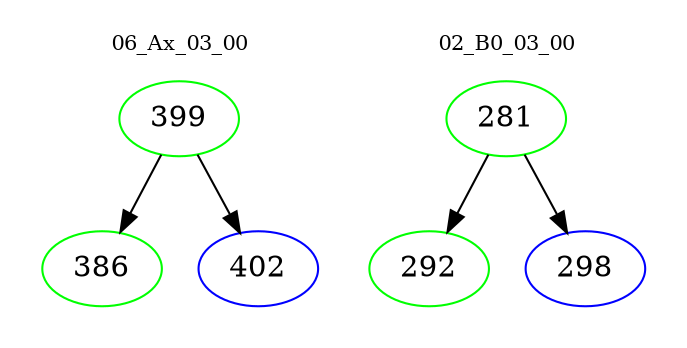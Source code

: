 digraph{
subgraph cluster_0 {
color = white
label = "06_Ax_03_00";
fontsize=10;
T0_399 [label="399", color="green"]
T0_399 -> T0_386 [color="black"]
T0_386 [label="386", color="green"]
T0_399 -> T0_402 [color="black"]
T0_402 [label="402", color="blue"]
}
subgraph cluster_1 {
color = white
label = "02_B0_03_00";
fontsize=10;
T1_281 [label="281", color="green"]
T1_281 -> T1_292 [color="black"]
T1_292 [label="292", color="green"]
T1_281 -> T1_298 [color="black"]
T1_298 [label="298", color="blue"]
}
}
